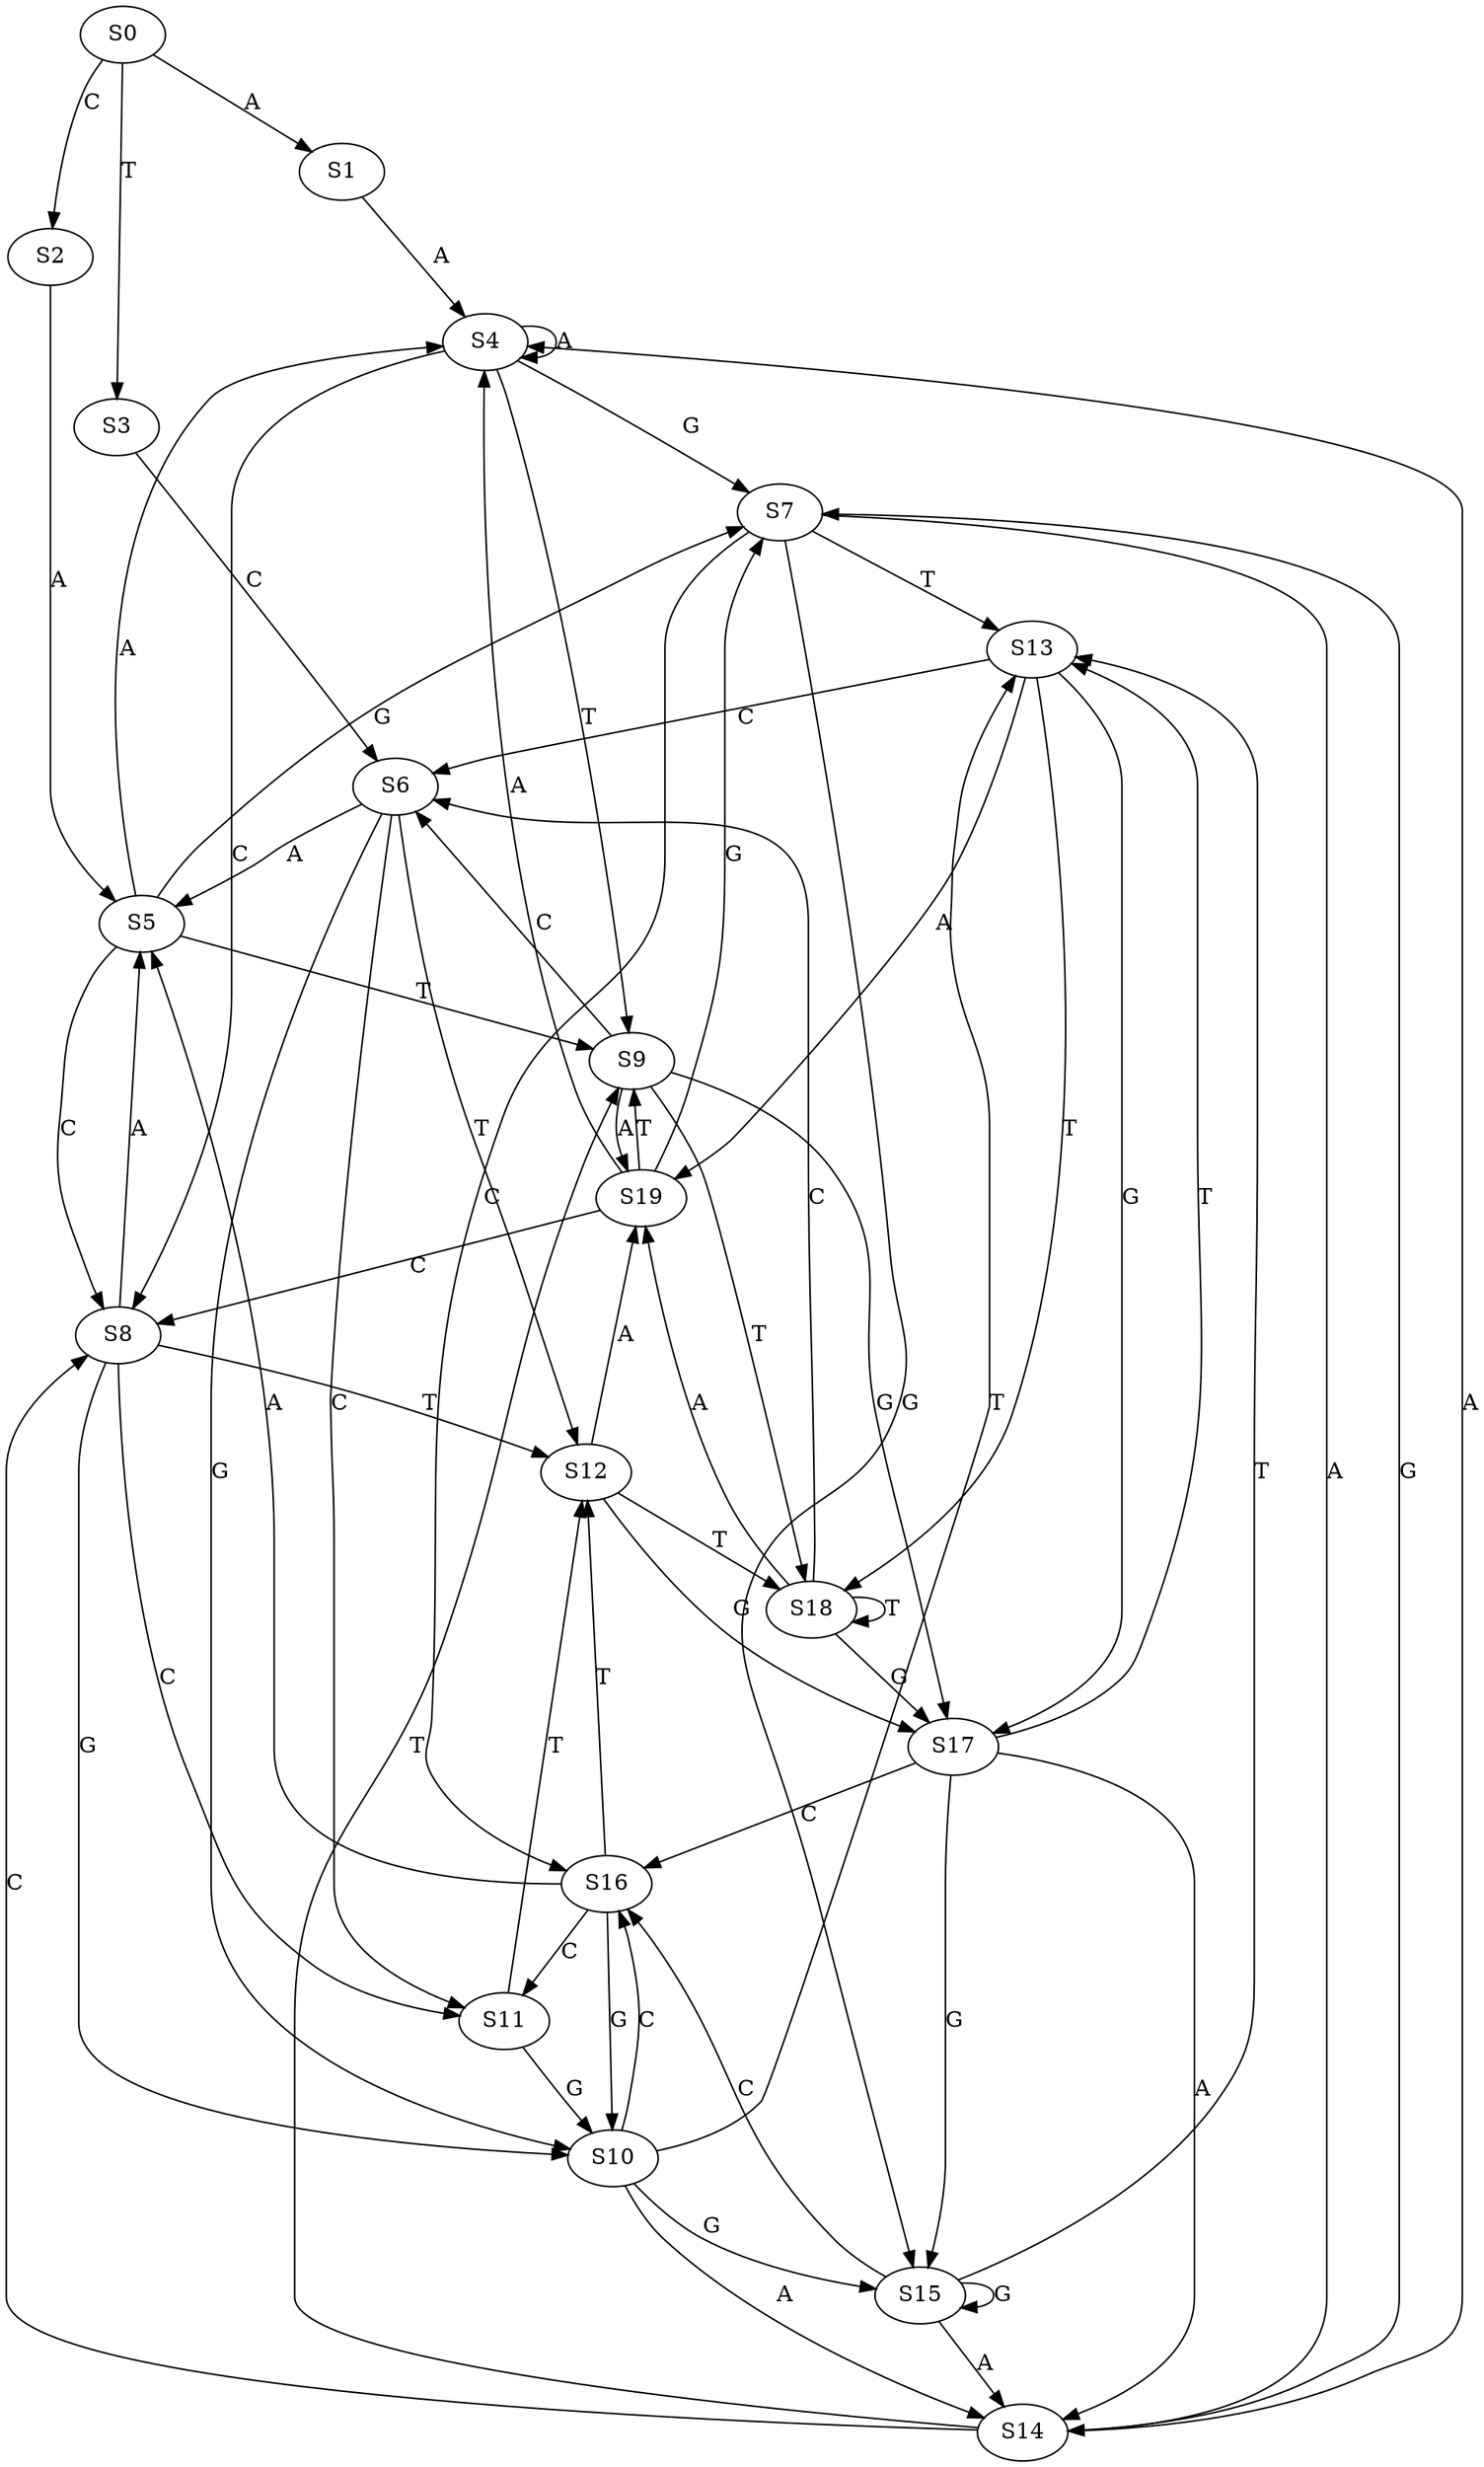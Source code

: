 strict digraph  {
	S0 -> S1 [ label = A ];
	S0 -> S2 [ label = C ];
	S0 -> S3 [ label = T ];
	S1 -> S4 [ label = A ];
	S2 -> S5 [ label = A ];
	S3 -> S6 [ label = C ];
	S4 -> S7 [ label = G ];
	S4 -> S4 [ label = A ];
	S4 -> S8 [ label = C ];
	S4 -> S9 [ label = T ];
	S5 -> S4 [ label = A ];
	S5 -> S7 [ label = G ];
	S5 -> S9 [ label = T ];
	S5 -> S8 [ label = C ];
	S6 -> S10 [ label = G ];
	S6 -> S5 [ label = A ];
	S6 -> S11 [ label = C ];
	S6 -> S12 [ label = T ];
	S7 -> S13 [ label = T ];
	S7 -> S14 [ label = A ];
	S7 -> S15 [ label = G ];
	S7 -> S16 [ label = C ];
	S8 -> S10 [ label = G ];
	S8 -> S5 [ label = A ];
	S8 -> S11 [ label = C ];
	S8 -> S12 [ label = T ];
	S9 -> S17 [ label = G ];
	S9 -> S6 [ label = C ];
	S9 -> S18 [ label = T ];
	S9 -> S19 [ label = A ];
	S10 -> S14 [ label = A ];
	S10 -> S16 [ label = C ];
	S10 -> S15 [ label = G ];
	S10 -> S13 [ label = T ];
	S11 -> S12 [ label = T ];
	S11 -> S10 [ label = G ];
	S12 -> S19 [ label = A ];
	S12 -> S18 [ label = T ];
	S12 -> S17 [ label = G ];
	S13 -> S18 [ label = T ];
	S13 -> S19 [ label = A ];
	S13 -> S17 [ label = G ];
	S13 -> S6 [ label = C ];
	S14 -> S7 [ label = G ];
	S14 -> S4 [ label = A ];
	S14 -> S8 [ label = C ];
	S14 -> S9 [ label = T ];
	S15 -> S13 [ label = T ];
	S15 -> S14 [ label = A ];
	S15 -> S15 [ label = G ];
	S15 -> S16 [ label = C ];
	S16 -> S11 [ label = C ];
	S16 -> S5 [ label = A ];
	S16 -> S12 [ label = T ];
	S16 -> S10 [ label = G ];
	S17 -> S13 [ label = T ];
	S17 -> S16 [ label = C ];
	S17 -> S15 [ label = G ];
	S17 -> S14 [ label = A ];
	S18 -> S6 [ label = C ];
	S18 -> S17 [ label = G ];
	S18 -> S19 [ label = A ];
	S18 -> S18 [ label = T ];
	S19 -> S4 [ label = A ];
	S19 -> S8 [ label = C ];
	S19 -> S7 [ label = G ];
	S19 -> S9 [ label = T ];
}
